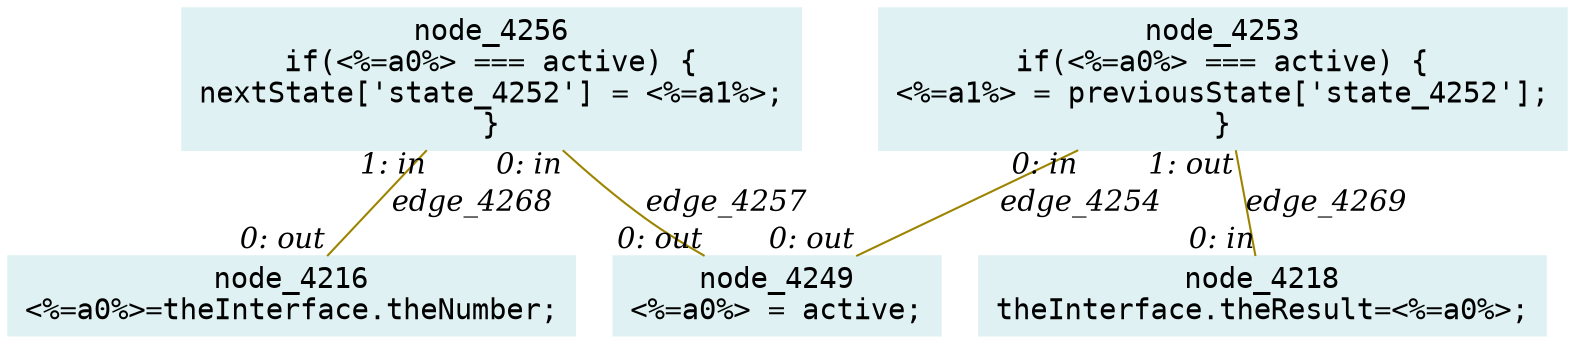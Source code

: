 digraph g{node_4216 [shape="box", style="filled", color="#dff1f2", fontname="Courier", label="node_4216
<%=a0%>=theInterface.theNumber;
" ]
node_4218 [shape="box", style="filled", color="#dff1f2", fontname="Courier", label="node_4218
theInterface.theResult=<%=a0%>;
" ]
node_4249 [shape="box", style="filled", color="#dff1f2", fontname="Courier", label="node_4249
<%=a0%> = active;
" ]
node_4253 [shape="box", style="filled", color="#dff1f2", fontname="Courier", label="node_4253
if(<%=a0%> === active) {
<%=a1%> = previousState['state_4252'];
}
" ]
node_4256 [shape="box", style="filled", color="#dff1f2", fontname="Courier", label="node_4256
if(<%=a0%> === active) {
nextState['state_4252'] = <%=a1%>;
}
" ]
node_4253 -> node_4249 [dir=none, arrowHead=none, fontname="Times-Italic", arrowsize=1, color="#9d8400", label="edge_4254",  headlabel="0: out", taillabel="0: in" ]
node_4256 -> node_4249 [dir=none, arrowHead=none, fontname="Times-Italic", arrowsize=1, color="#9d8400", label="edge_4257",  headlabel="0: out", taillabel="0: in" ]
node_4256 -> node_4216 [dir=none, arrowHead=none, fontname="Times-Italic", arrowsize=1, color="#9d8400", label="edge_4268",  headlabel="0: out", taillabel="1: in" ]
node_4253 -> node_4218 [dir=none, arrowHead=none, fontname="Times-Italic", arrowsize=1, color="#9d8400", label="edge_4269",  headlabel="0: in", taillabel="1: out" ]
}